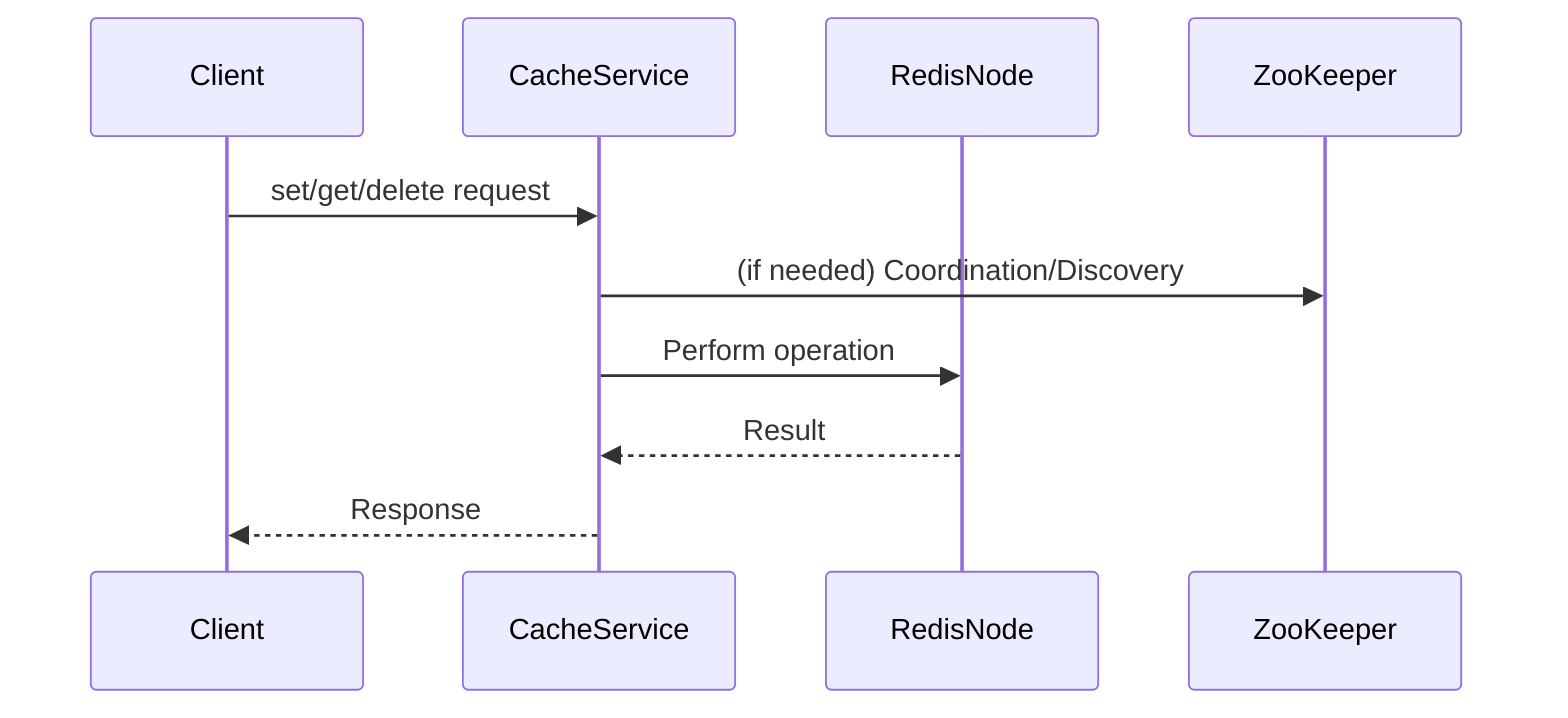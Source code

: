sequenceDiagram
    participant Client
    participant CacheService
    participant RedisNode
    participant ZooKeeper

    Client->>CacheService: set/get/delete request
    CacheService->>ZooKeeper: (if needed) Coordination/Discovery
    CacheService->>RedisNode: Perform operation
    RedisNode-->>CacheService: Result
    CacheService-->>Client: Response